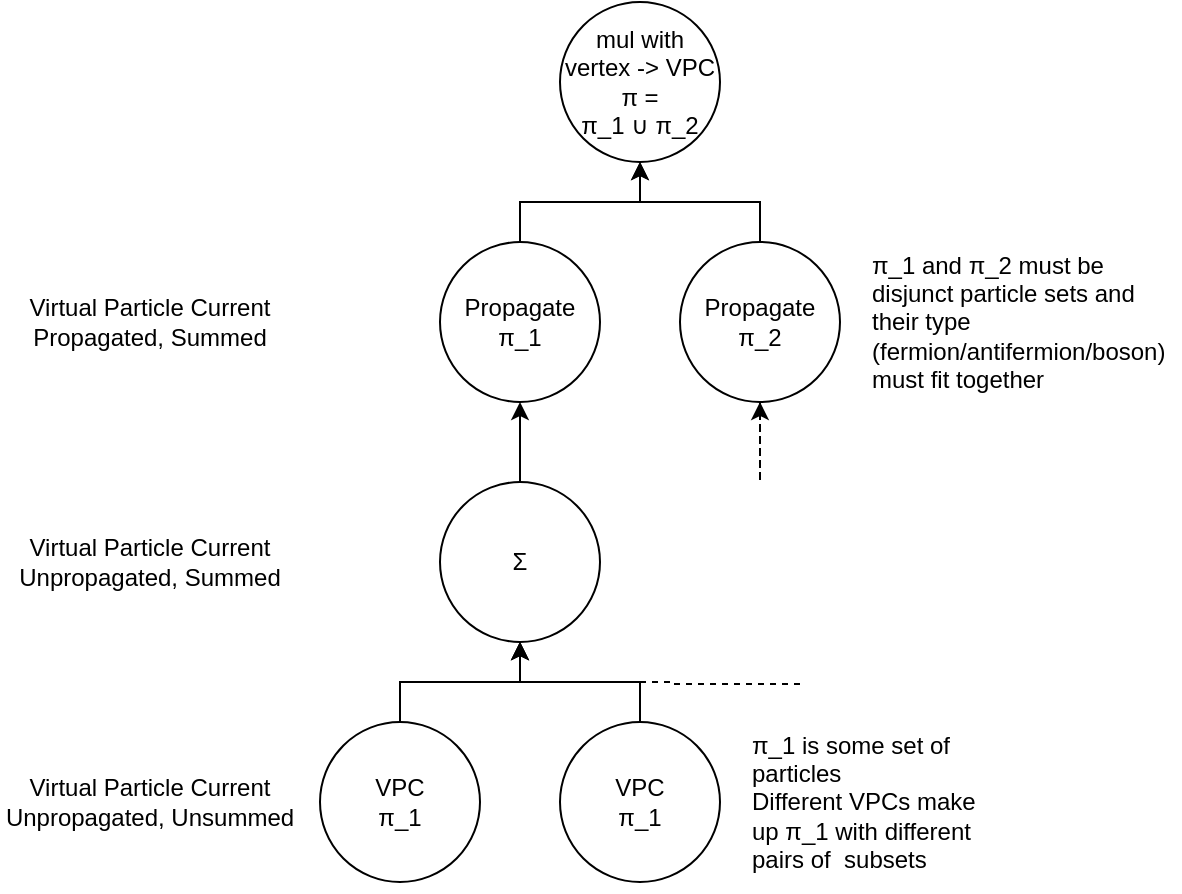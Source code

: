 <mxfile version="24.7.5">
  <diagram name="Page-1" id="87zjyKFg_R7fKXtwbrFv">
    <mxGraphModel dx="359" dy="1464" grid="1" gridSize="10" guides="1" tooltips="1" connect="1" arrows="1" fold="1" page="1" pageScale="1" pageWidth="500" pageHeight="900" math="0" shadow="0">
      <root>
        <mxCell id="0" />
        <mxCell id="1" parent="0" />
        <mxCell id="tTjncCMeGMfWQnpH7CoX-13" style="edgeStyle=orthogonalEdgeStyle;rounded=0;orthogonalLoop=1;jettySize=auto;html=1;" edge="1" parent="1" source="tTjncCMeGMfWQnpH7CoX-3" target="tTjncCMeGMfWQnpH7CoX-5">
          <mxGeometry relative="1" as="geometry" />
        </mxCell>
        <mxCell id="tTjncCMeGMfWQnpH7CoX-3" value="VPC&lt;div&gt;π_1&lt;/div&gt;" style="ellipse;whiteSpace=wrap;html=1;aspect=fixed;" vertex="1" parent="1">
          <mxGeometry x="160" y="-520" width="80" height="80" as="geometry" />
        </mxCell>
        <mxCell id="tTjncCMeGMfWQnpH7CoX-14" style="edgeStyle=orthogonalEdgeStyle;rounded=0;orthogonalLoop=1;jettySize=auto;html=1;" edge="1" parent="1" source="tTjncCMeGMfWQnpH7CoX-4" target="tTjncCMeGMfWQnpH7CoX-5">
          <mxGeometry relative="1" as="geometry" />
        </mxCell>
        <mxCell id="tTjncCMeGMfWQnpH7CoX-4" value="VPC&lt;div&gt;π_1&lt;/div&gt;" style="ellipse;whiteSpace=wrap;html=1;aspect=fixed;" vertex="1" parent="1">
          <mxGeometry x="280" y="-520" width="80" height="80" as="geometry" />
        </mxCell>
        <mxCell id="tTjncCMeGMfWQnpH7CoX-12" style="edgeStyle=orthogonalEdgeStyle;rounded=0;orthogonalLoop=1;jettySize=auto;html=1;" edge="1" parent="1" source="tTjncCMeGMfWQnpH7CoX-5" target="tTjncCMeGMfWQnpH7CoX-6">
          <mxGeometry relative="1" as="geometry" />
        </mxCell>
        <mxCell id="tTjncCMeGMfWQnpH7CoX-5" value="Σ" style="ellipse;whiteSpace=wrap;html=1;aspect=fixed;" vertex="1" parent="1">
          <mxGeometry x="220" y="-640" width="80" height="80" as="geometry" />
        </mxCell>
        <mxCell id="tTjncCMeGMfWQnpH7CoX-10" style="edgeStyle=orthogonalEdgeStyle;rounded=0;orthogonalLoop=1;jettySize=auto;html=1;" edge="1" parent="1" source="tTjncCMeGMfWQnpH7CoX-6" target="tTjncCMeGMfWQnpH7CoX-9">
          <mxGeometry relative="1" as="geometry" />
        </mxCell>
        <mxCell id="tTjncCMeGMfWQnpH7CoX-6" value="Propagate&lt;div&gt;π_1&lt;/div&gt;" style="ellipse;whiteSpace=wrap;html=1;aspect=fixed;" vertex="1" parent="1">
          <mxGeometry x="220" y="-760" width="80" height="80" as="geometry" />
        </mxCell>
        <mxCell id="tTjncCMeGMfWQnpH7CoX-11" style="edgeStyle=orthogonalEdgeStyle;rounded=0;orthogonalLoop=1;jettySize=auto;html=1;" edge="1" parent="1" source="tTjncCMeGMfWQnpH7CoX-7" target="tTjncCMeGMfWQnpH7CoX-9">
          <mxGeometry relative="1" as="geometry" />
        </mxCell>
        <mxCell id="tTjncCMeGMfWQnpH7CoX-15" style="edgeStyle=orthogonalEdgeStyle;rounded=0;orthogonalLoop=1;jettySize=auto;html=1;dashed=1;" edge="1" parent="1" source="tTjncCMeGMfWQnpH7CoX-7">
          <mxGeometry relative="1" as="geometry">
            <mxPoint x="380.0" y="-680" as="targetPoint" />
            <Array as="points">
              <mxPoint x="380" y="-640" />
              <mxPoint x="380" y="-640" />
            </Array>
          </mxGeometry>
        </mxCell>
        <mxCell id="tTjncCMeGMfWQnpH7CoX-7" value="Propagate&lt;div&gt;π_2&lt;/div&gt;" style="ellipse;whiteSpace=wrap;html=1;aspect=fixed;" vertex="1" parent="1">
          <mxGeometry x="340" y="-760" width="80" height="80" as="geometry" />
        </mxCell>
        <mxCell id="tTjncCMeGMfWQnpH7CoX-9" value="mul with vertex&lt;span style=&quot;background-color: initial;&quot;&gt;&amp;nbsp;-&amp;gt; VPC&lt;/span&gt;&lt;div&gt;&lt;div&gt;π =&lt;/div&gt;&lt;div&gt;π_1&amp;nbsp;&lt;span style=&quot;background-color: initial;&quot;&gt;∪ π_2&lt;/span&gt;&lt;/div&gt;&lt;/div&gt;" style="ellipse;whiteSpace=wrap;html=1;aspect=fixed;" vertex="1" parent="1">
          <mxGeometry x="280" y="-880" width="80" height="80" as="geometry" />
        </mxCell>
        <mxCell id="tTjncCMeGMfWQnpH7CoX-16" style="edgeStyle=orthogonalEdgeStyle;rounded=0;orthogonalLoop=1;jettySize=auto;html=1;entryX=0.5;entryY=1;entryDx=0;entryDy=0;dashed=1;" edge="1" parent="1" target="tTjncCMeGMfWQnpH7CoX-5">
          <mxGeometry relative="1" as="geometry">
            <mxPoint x="400" y="-539" as="sourcePoint" />
            <mxPoint x="270" y="-550" as="targetPoint" />
            <Array as="points">
              <mxPoint x="336" y="-539" />
              <mxPoint x="260" y="-540" />
            </Array>
          </mxGeometry>
        </mxCell>
        <mxCell id="tTjncCMeGMfWQnpH7CoX-17" value="Virtual Particle Current&lt;div&gt;Unpropagated, Unsummed&lt;/div&gt;" style="text;html=1;align=center;verticalAlign=middle;whiteSpace=wrap;rounded=0;" vertex="1" parent="1">
          <mxGeometry y="-495" width="150" height="30" as="geometry" />
        </mxCell>
        <mxCell id="tTjncCMeGMfWQnpH7CoX-18" value="Virtual Particle Current&lt;div&gt;Unpropagated, Summed&lt;/div&gt;" style="text;html=1;align=center;verticalAlign=middle;whiteSpace=wrap;rounded=0;" vertex="1" parent="1">
          <mxGeometry y="-615" width="150" height="30" as="geometry" />
        </mxCell>
        <mxCell id="tTjncCMeGMfWQnpH7CoX-19" value="Virtual Particle Current&lt;div&gt;Propagated, Summed&lt;/div&gt;" style="text;html=1;align=center;verticalAlign=middle;whiteSpace=wrap;rounded=0;" vertex="1" parent="1">
          <mxGeometry y="-735" width="150" height="30" as="geometry" />
        </mxCell>
        <mxCell id="tTjncCMeGMfWQnpH7CoX-20" value="π_1 is some set of particles&lt;div&gt;Different VPCs make up π_1 with different pairs of&amp;nbsp; subsets&lt;/div&gt;" style="text;strokeColor=none;fillColor=none;align=left;verticalAlign=middle;spacingLeft=4;spacingRight=4;overflow=hidden;points=[[0,0.5],[1,0.5]];portConstraint=eastwest;rotatable=0;whiteSpace=wrap;html=1;" vertex="1" parent="1">
          <mxGeometry x="370" y="-525" width="130" height="90" as="geometry" />
        </mxCell>
        <mxCell id="tTjncCMeGMfWQnpH7CoX-21" value="π_1 and π_2 must be disjunct particle sets and their type (fermion/antifermion/boson) must fit together" style="text;strokeColor=none;fillColor=none;align=left;verticalAlign=middle;spacingLeft=4;spacingRight=4;overflow=hidden;points=[[0,0.5],[1,0.5]];portConstraint=eastwest;rotatable=0;whiteSpace=wrap;html=1;" vertex="1" parent="1">
          <mxGeometry x="430" y="-772.5" width="160" height="105" as="geometry" />
        </mxCell>
      </root>
    </mxGraphModel>
  </diagram>
</mxfile>
